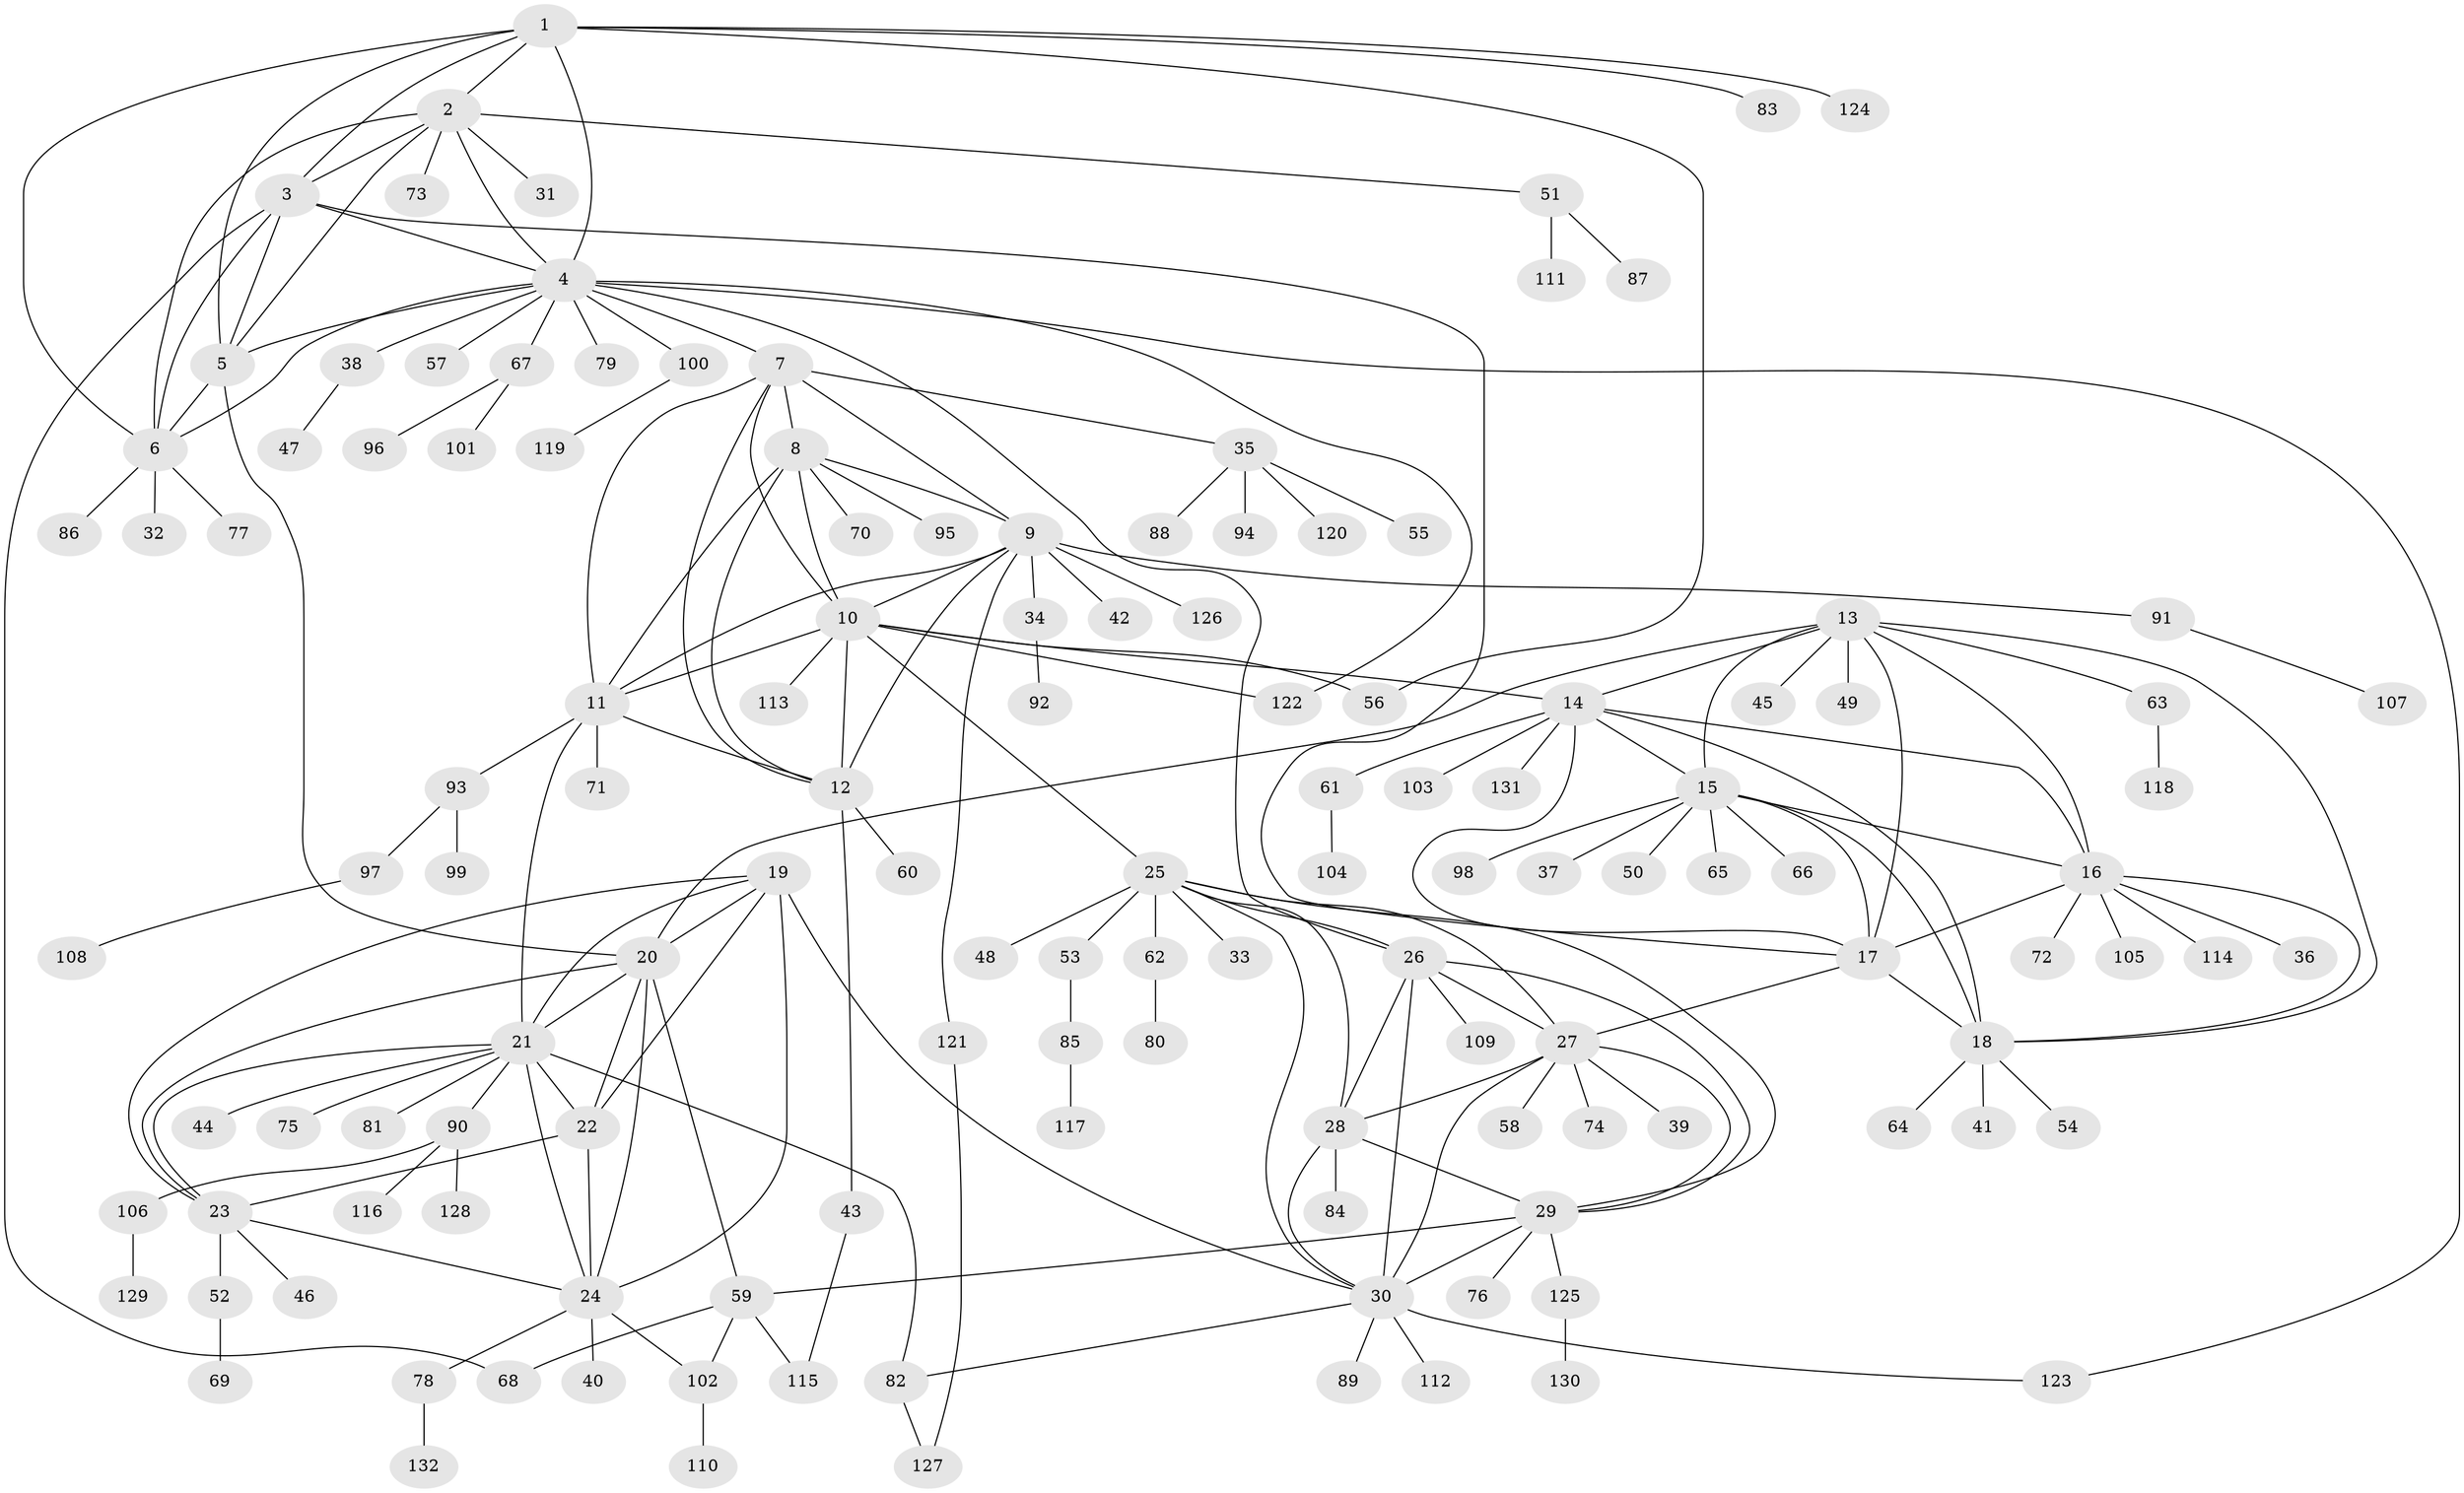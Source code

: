 // coarse degree distribution, {6: 0.0875, 5: 0.05, 4: 0.025, 8: 0.025, 7: 0.0875, 1: 0.55, 2: 0.125, 11: 0.0125, 3: 0.025, 14: 0.0125}
// Generated by graph-tools (version 1.1) at 2025/37/03/04/25 23:37:50]
// undirected, 132 vertices, 196 edges
graph export_dot {
  node [color=gray90,style=filled];
  1;
  2;
  3;
  4;
  5;
  6;
  7;
  8;
  9;
  10;
  11;
  12;
  13;
  14;
  15;
  16;
  17;
  18;
  19;
  20;
  21;
  22;
  23;
  24;
  25;
  26;
  27;
  28;
  29;
  30;
  31;
  32;
  33;
  34;
  35;
  36;
  37;
  38;
  39;
  40;
  41;
  42;
  43;
  44;
  45;
  46;
  47;
  48;
  49;
  50;
  51;
  52;
  53;
  54;
  55;
  56;
  57;
  58;
  59;
  60;
  61;
  62;
  63;
  64;
  65;
  66;
  67;
  68;
  69;
  70;
  71;
  72;
  73;
  74;
  75;
  76;
  77;
  78;
  79;
  80;
  81;
  82;
  83;
  84;
  85;
  86;
  87;
  88;
  89;
  90;
  91;
  92;
  93;
  94;
  95;
  96;
  97;
  98;
  99;
  100;
  101;
  102;
  103;
  104;
  105;
  106;
  107;
  108;
  109;
  110;
  111;
  112;
  113;
  114;
  115;
  116;
  117;
  118;
  119;
  120;
  121;
  122;
  123;
  124;
  125;
  126;
  127;
  128;
  129;
  130;
  131;
  132;
  1 -- 2;
  1 -- 3;
  1 -- 4;
  1 -- 5;
  1 -- 6;
  1 -- 56;
  1 -- 83;
  1 -- 124;
  2 -- 3;
  2 -- 4;
  2 -- 5;
  2 -- 6;
  2 -- 31;
  2 -- 51;
  2 -- 73;
  3 -- 4;
  3 -- 5;
  3 -- 6;
  3 -- 17;
  3 -- 68;
  4 -- 5;
  4 -- 6;
  4 -- 7;
  4 -- 26;
  4 -- 38;
  4 -- 57;
  4 -- 67;
  4 -- 79;
  4 -- 100;
  4 -- 122;
  4 -- 123;
  5 -- 6;
  5 -- 20;
  6 -- 32;
  6 -- 77;
  6 -- 86;
  7 -- 8;
  7 -- 9;
  7 -- 10;
  7 -- 11;
  7 -- 12;
  7 -- 35;
  8 -- 9;
  8 -- 10;
  8 -- 11;
  8 -- 12;
  8 -- 70;
  8 -- 95;
  9 -- 10;
  9 -- 11;
  9 -- 12;
  9 -- 34;
  9 -- 42;
  9 -- 91;
  9 -- 121;
  9 -- 126;
  10 -- 11;
  10 -- 12;
  10 -- 14;
  10 -- 25;
  10 -- 56;
  10 -- 113;
  10 -- 122;
  11 -- 12;
  11 -- 21;
  11 -- 71;
  11 -- 93;
  12 -- 43;
  12 -- 60;
  13 -- 14;
  13 -- 15;
  13 -- 16;
  13 -- 17;
  13 -- 18;
  13 -- 20;
  13 -- 45;
  13 -- 49;
  13 -- 63;
  14 -- 15;
  14 -- 16;
  14 -- 17;
  14 -- 18;
  14 -- 61;
  14 -- 103;
  14 -- 131;
  15 -- 16;
  15 -- 17;
  15 -- 18;
  15 -- 37;
  15 -- 50;
  15 -- 65;
  15 -- 66;
  15 -- 98;
  16 -- 17;
  16 -- 18;
  16 -- 36;
  16 -- 72;
  16 -- 105;
  16 -- 114;
  17 -- 18;
  17 -- 27;
  18 -- 41;
  18 -- 54;
  18 -- 64;
  19 -- 20;
  19 -- 21;
  19 -- 22;
  19 -- 23;
  19 -- 24;
  19 -- 30;
  20 -- 21;
  20 -- 22;
  20 -- 23;
  20 -- 24;
  20 -- 59;
  21 -- 22;
  21 -- 23;
  21 -- 24;
  21 -- 44;
  21 -- 75;
  21 -- 81;
  21 -- 82;
  21 -- 90;
  22 -- 23;
  22 -- 24;
  23 -- 24;
  23 -- 46;
  23 -- 52;
  24 -- 40;
  24 -- 78;
  24 -- 102;
  25 -- 26;
  25 -- 27;
  25 -- 28;
  25 -- 29;
  25 -- 30;
  25 -- 33;
  25 -- 48;
  25 -- 53;
  25 -- 62;
  26 -- 27;
  26 -- 28;
  26 -- 29;
  26 -- 30;
  26 -- 109;
  27 -- 28;
  27 -- 29;
  27 -- 30;
  27 -- 39;
  27 -- 58;
  27 -- 74;
  28 -- 29;
  28 -- 30;
  28 -- 84;
  29 -- 30;
  29 -- 59;
  29 -- 76;
  29 -- 125;
  30 -- 82;
  30 -- 89;
  30 -- 112;
  30 -- 123;
  34 -- 92;
  35 -- 55;
  35 -- 88;
  35 -- 94;
  35 -- 120;
  38 -- 47;
  43 -- 115;
  51 -- 87;
  51 -- 111;
  52 -- 69;
  53 -- 85;
  59 -- 68;
  59 -- 102;
  59 -- 115;
  61 -- 104;
  62 -- 80;
  63 -- 118;
  67 -- 96;
  67 -- 101;
  78 -- 132;
  82 -- 127;
  85 -- 117;
  90 -- 106;
  90 -- 116;
  90 -- 128;
  91 -- 107;
  93 -- 97;
  93 -- 99;
  97 -- 108;
  100 -- 119;
  102 -- 110;
  106 -- 129;
  121 -- 127;
  125 -- 130;
}
